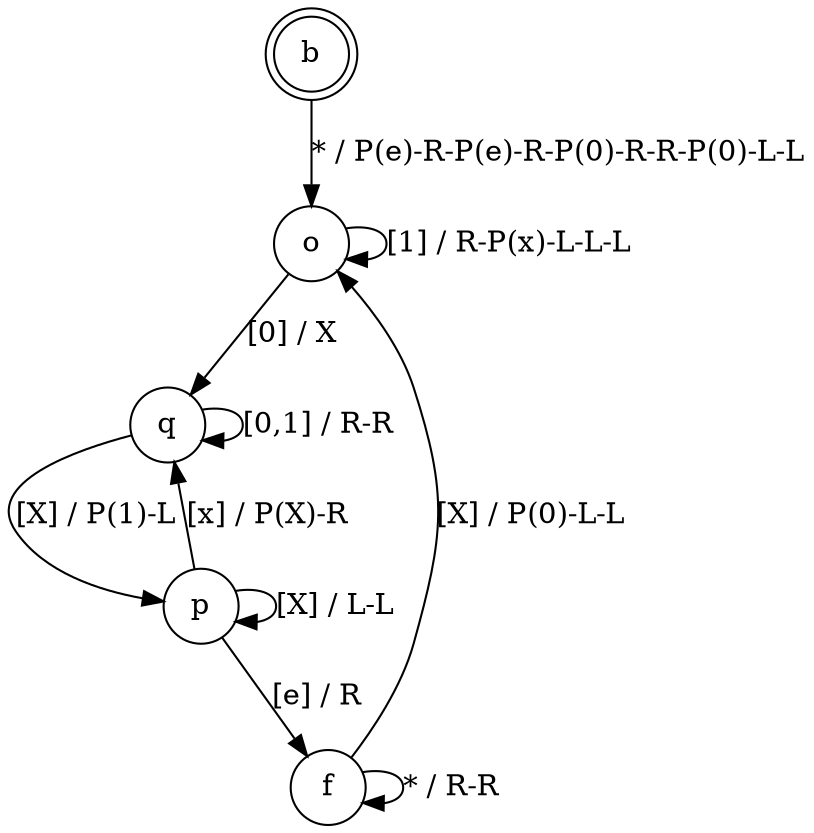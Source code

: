 digraph {
  "b" [shape=doublecircle];
  "o" [shape=circle];
  "q" [shape=circle];
  "p" [shape=circle];
  "f" [shape=circle];
  "b" -> "o" [label="* / P(e)-R-P(e)-R-P(0)-R-R-P(0)-L-L"];
  "o" -> "o" [label="[1] / R-P(x)-L-L-L"];
  "o" -> "q" [label="[0] / X"];
  "q" -> "q" [label="[0,1] / R-R"];
  "q" -> "p" [label="[X] / P(1)-L"];
  "p" -> "q" [label="[x] / P(X)-R"];
  "p" -> "f" [label="[e] / R"];
  "p" -> "p" [label="[X] / L-L"];
  "f" -> "f" [label="* / R-R"];
  "f" -> "o" [label="[X] / P(0)-L-L"];
}
